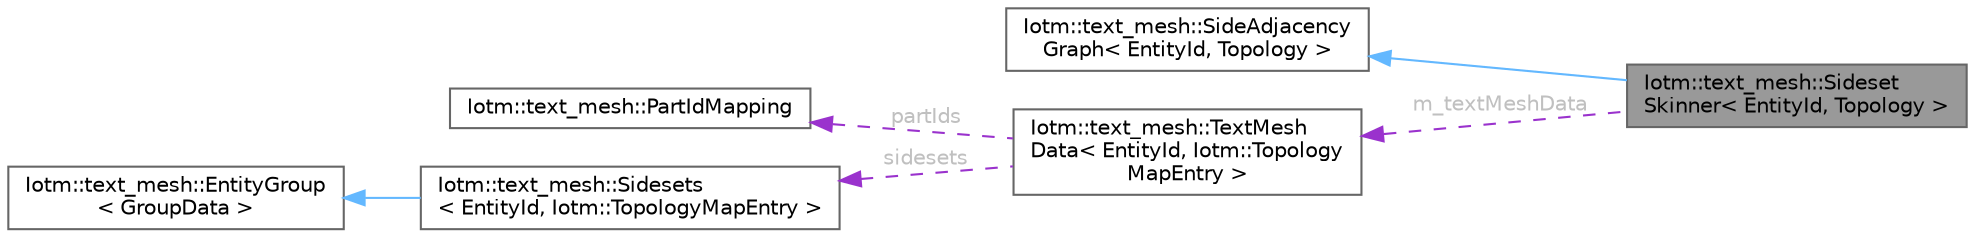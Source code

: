 digraph "Iotm::text_mesh::SidesetSkinner&lt; EntityId, Topology &gt;"
{
 // INTERACTIVE_SVG=YES
 // LATEX_PDF_SIZE
  bgcolor="transparent";
  edge [fontname=Helvetica,fontsize=10,labelfontname=Helvetica,labelfontsize=10];
  node [fontname=Helvetica,fontsize=10,shape=box,height=0.2,width=0.4];
  rankdir="LR";
  Node1 [id="Node000001",label="Iotm::text_mesh::Sideset\lSkinner\< EntityId, Topology \>",height=0.2,width=0.4,color="gray40", fillcolor="grey60", style="filled", fontcolor="black",tooltip=" "];
  Node2 -> Node1 [id="edge1_Node000001_Node000002",dir="back",color="steelblue1",style="solid",tooltip=" "];
  Node2 [id="Node000002",label="Iotm::text_mesh::SideAdjacency\lGraph\< EntityId, Topology \>",height=0.2,width=0.4,color="gray40", fillcolor="white", style="filled",URL="$classIotm_1_1text__mesh_1_1SideAdjacencyGraph.html",tooltip=" "];
  Node3 -> Node1 [id="edge2_Node000001_Node000003",dir="back",color="darkorchid3",style="dashed",tooltip=" ",label=" m_textMeshData",fontcolor="grey" ];
  Node3 [id="Node000003",label="Iotm::text_mesh::TextMesh\lData\< EntityId, Iotm::Topology\lMapEntry \>",height=0.2,width=0.4,color="gray40", fillcolor="white", style="filled",URL="$structIotm_1_1text__mesh_1_1TextMeshData.html",tooltip=" "];
  Node4 -> Node3 [id="edge3_Node000003_Node000004",dir="back",color="darkorchid3",style="dashed",tooltip=" ",label=" partIds",fontcolor="grey" ];
  Node4 [id="Node000004",label="Iotm::text_mesh::PartIdMapping",height=0.2,width=0.4,color="gray40", fillcolor="white", style="filled",URL="$classIotm_1_1text__mesh_1_1PartIdMapping.html",tooltip=" "];
  Node5 -> Node3 [id="edge4_Node000003_Node000005",dir="back",color="darkorchid3",style="dashed",tooltip=" ",label=" sidesets",fontcolor="grey" ];
  Node5 [id="Node000005",label="Iotm::text_mesh::Sidesets\l\< EntityId, Iotm::TopologyMapEntry \>",height=0.2,width=0.4,color="gray40", fillcolor="white", style="filled",URL="$classIotm_1_1text__mesh_1_1Sidesets.html",tooltip=" "];
  Node6 -> Node5 [id="edge5_Node000005_Node000006",dir="back",color="steelblue1",style="solid",tooltip=" "];
  Node6 [id="Node000006",label="Iotm::text_mesh::EntityGroup\l\< GroupData \>",height=0.2,width=0.4,color="gray40", fillcolor="white", style="filled",URL="$classIotm_1_1text__mesh_1_1EntityGroup.html",tooltip=" "];
}
